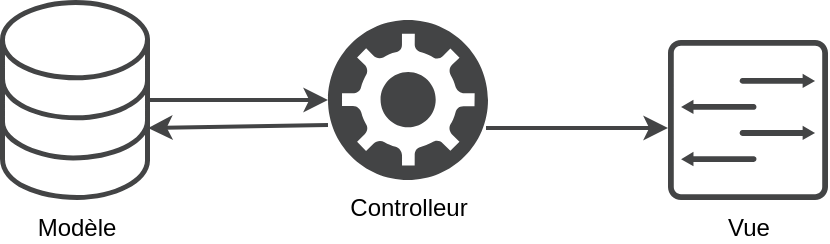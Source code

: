 <mxfile version="13.9.9" type="device"><diagram id="AnHCauO4Aca8rMbwChZo" name="Page-1"><mxGraphModel dx="1332" dy="606" grid="1" gridSize="10" guides="1" tooltips="1" connect="1" arrows="1" fold="1" page="1" pageScale="1" pageWidth="850" pageHeight="1100" math="0" shadow="0"><root><mxCell id="0"/><mxCell id="1" parent="0"/><mxCell id="DiRDLLgtG7zMmNmpP3FW-1" value="Modèle" style="pointerEvents=1;shadow=0;dashed=0;html=1;strokeColor=none;aspect=fixed;labelPosition=center;verticalLabelPosition=bottom;verticalAlign=top;align=center;outlineConnect=0;shape=mxgraph.vvd.storage;rounded=0;glass=0;fillColor=#434445;" vertex="1" parent="1"><mxGeometry x="306" y="230" width="75" height="100" as="geometry"/></mxCell><mxCell id="DiRDLLgtG7zMmNmpP3FW-2" value="Vue" style="pointerEvents=1;shadow=0;dashed=0;html=1;strokeColor=none;fillColor=#434445;aspect=fixed;labelPosition=center;verticalLabelPosition=bottom;verticalAlign=top;align=center;outlineConnect=0;shape=mxgraph.vvd.switch;rounded=0;glass=0;" vertex="1" parent="1"><mxGeometry x="640" y="250" width="80" height="80" as="geometry"/></mxCell><mxCell id="DiRDLLgtG7zMmNmpP3FW-3" value="Controlleur" style="pointerEvents=1;shadow=0;dashed=0;html=1;strokeColor=none;fillColor=#434445;aspect=fixed;labelPosition=center;verticalLabelPosition=bottom;verticalAlign=top;align=center;outlineConnect=0;shape=mxgraph.vvd.vrealize_automation;rounded=0;glass=0;" vertex="1" parent="1"><mxGeometry x="470" y="240" width="80" height="80" as="geometry"/></mxCell><mxCell id="DiRDLLgtG7zMmNmpP3FW-4" value="" style="endArrow=classic;html=1;strokeWidth=2;strokeColor=#434445;" edge="1" parent="1" source="DiRDLLgtG7zMmNmpP3FW-1"><mxGeometry width="50" height="50" relative="1" as="geometry"><mxPoint x="390" y="315" as="sourcePoint"/><mxPoint x="470" y="280" as="targetPoint"/></mxGeometry></mxCell><mxCell id="DiRDLLgtG7zMmNmpP3FW-5" value="" style="endArrow=classic;html=1;strokeWidth=2;strokeColor=#434445;" edge="1" parent="1"><mxGeometry width="50" height="50" relative="1" as="geometry"><mxPoint x="549" y="294" as="sourcePoint"/><mxPoint x="640" y="294" as="targetPoint"/></mxGeometry></mxCell><mxCell id="DiRDLLgtG7zMmNmpP3FW-6" value="" style="endArrow=classic;html=1;strokeWidth=2;strokeColor=#434445;" edge="1" parent="1"><mxGeometry width="50" height="50" relative="1" as="geometry"><mxPoint x="470" y="292.5" as="sourcePoint"/><mxPoint x="380" y="294" as="targetPoint"/></mxGeometry></mxCell></root></mxGraphModel></diagram></mxfile>